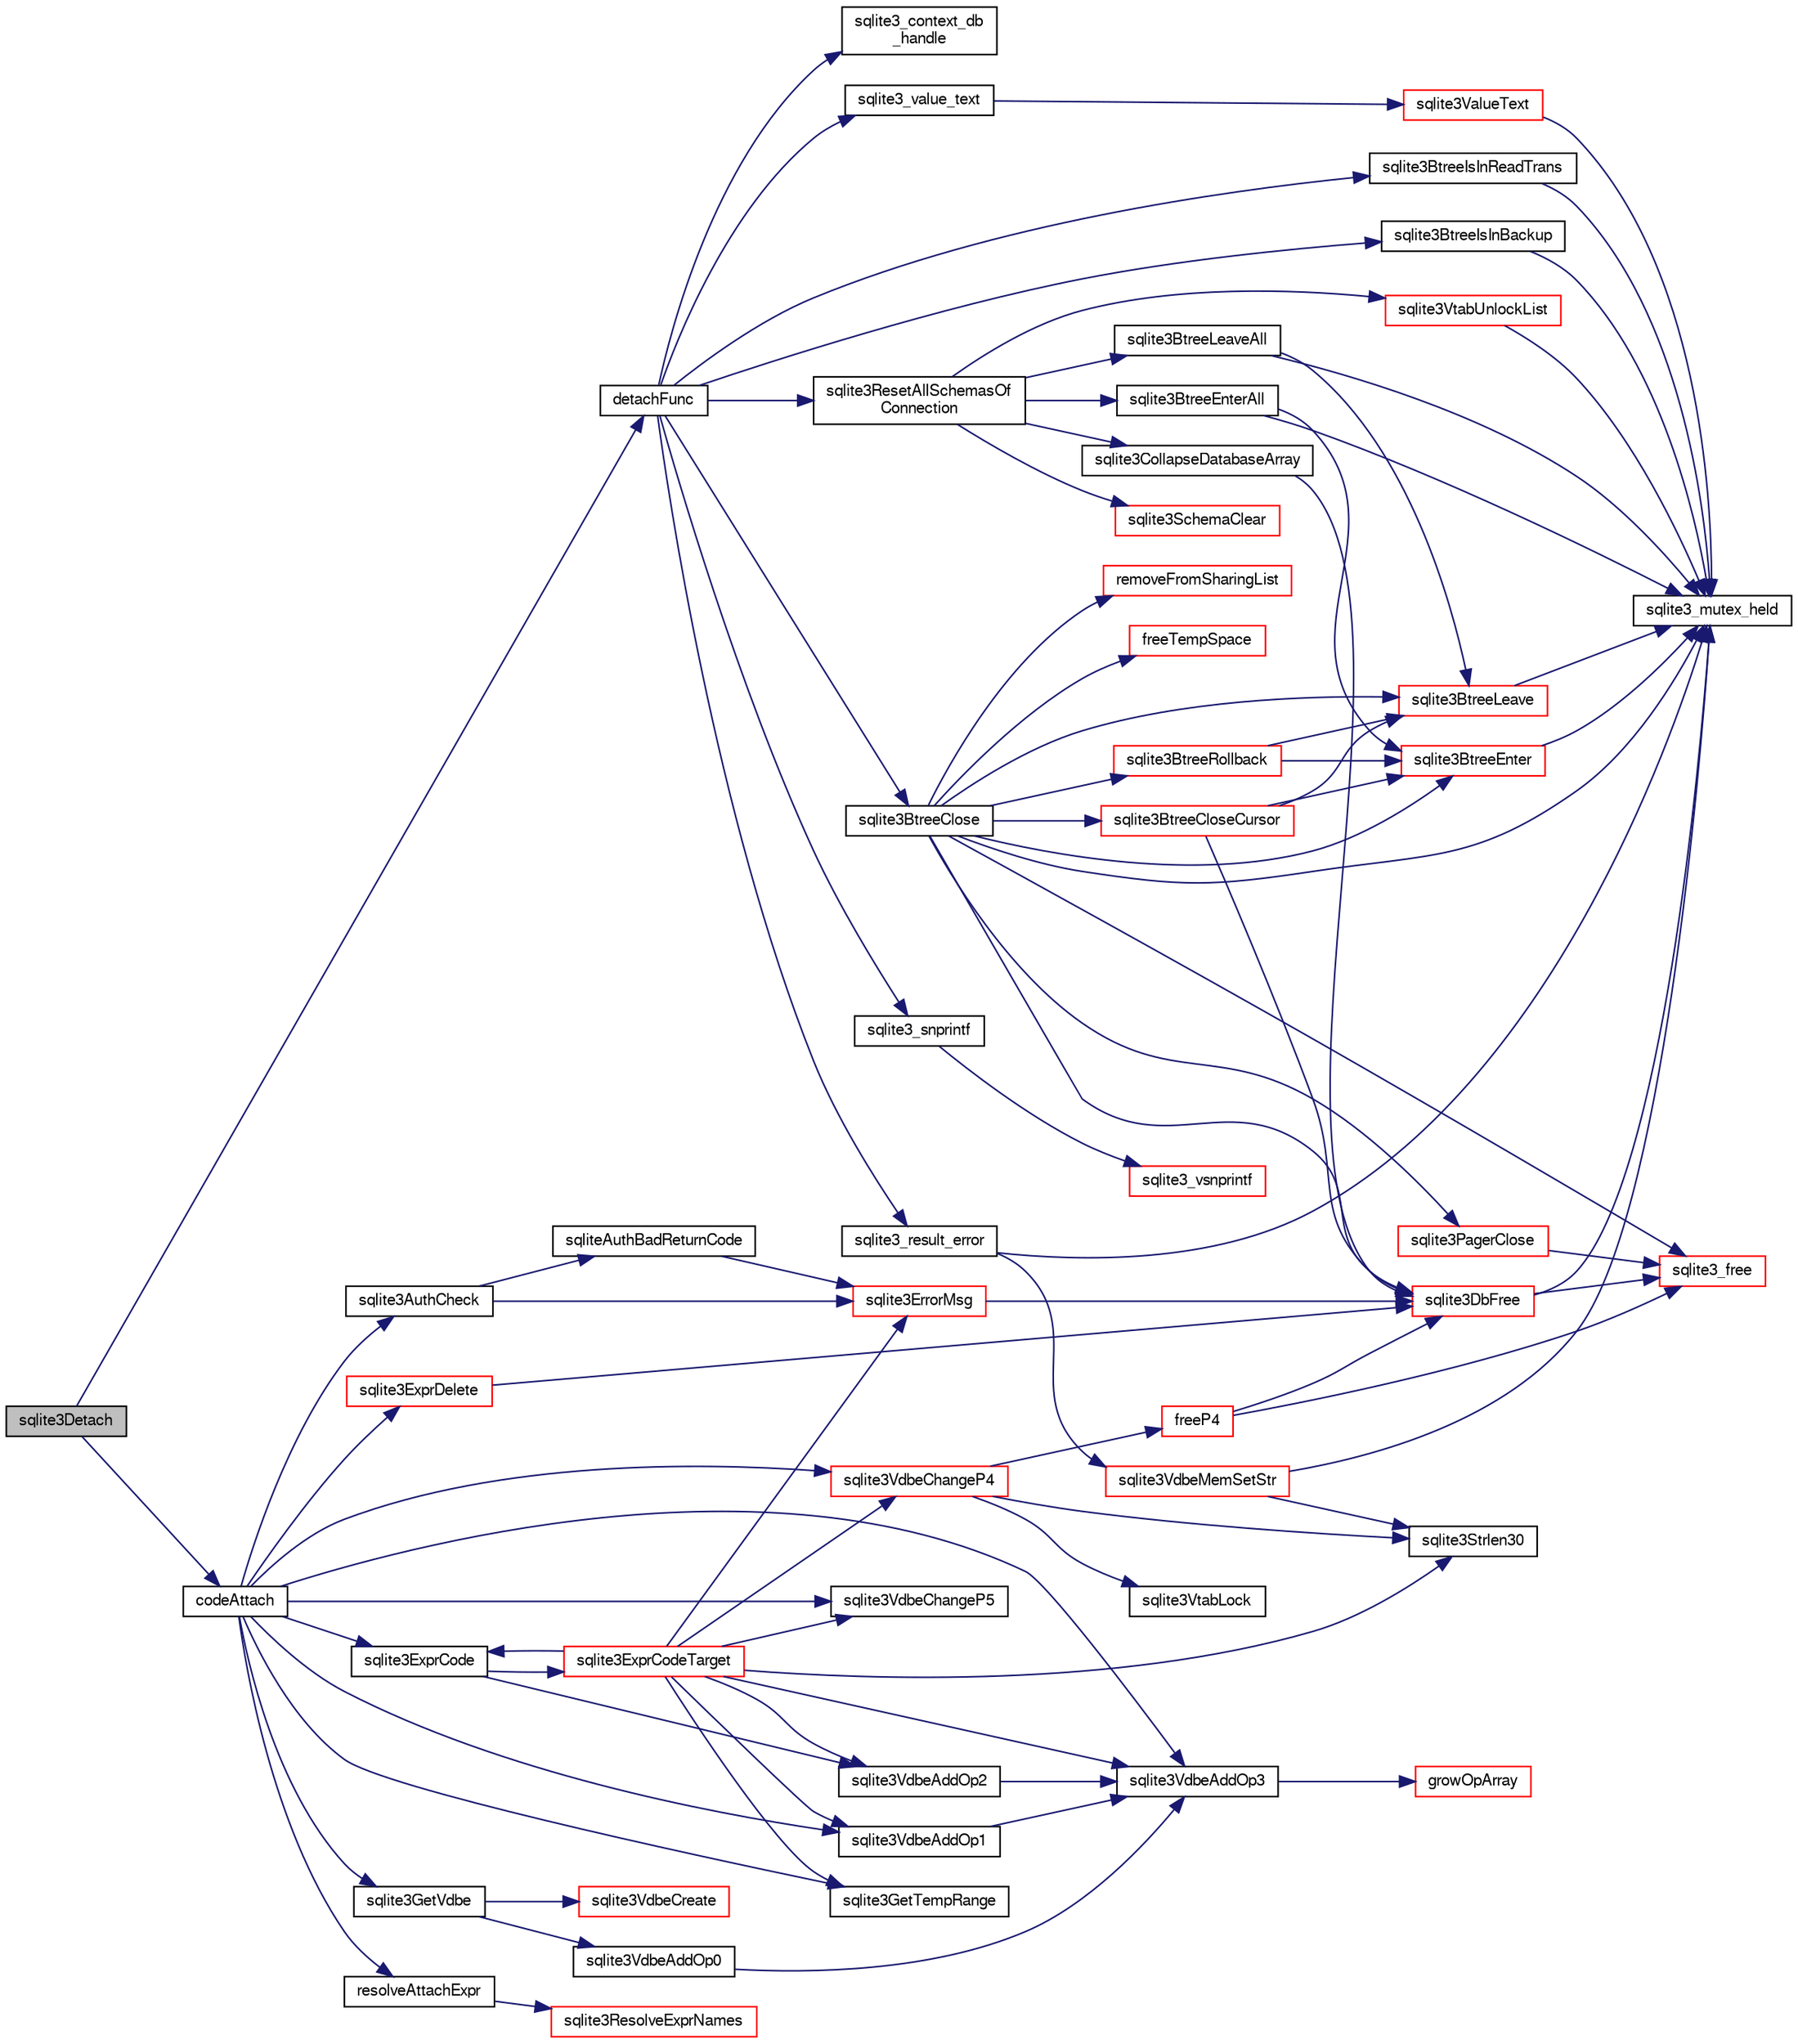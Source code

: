 digraph "sqlite3Detach"
{
  edge [fontname="FreeSans",fontsize="10",labelfontname="FreeSans",labelfontsize="10"];
  node [fontname="FreeSans",fontsize="10",shape=record];
  rankdir="LR";
  Node501496 [label="sqlite3Detach",height=0.2,width=0.4,color="black", fillcolor="grey75", style="filled", fontcolor="black"];
  Node501496 -> Node501497 [color="midnightblue",fontsize="10",style="solid",fontname="FreeSans"];
  Node501497 [label="detachFunc",height=0.2,width=0.4,color="black", fillcolor="white", style="filled",URL="$sqlite3_8c.html#a2b3dd04cb87abd088926ab0082a60b77"];
  Node501497 -> Node501498 [color="midnightblue",fontsize="10",style="solid",fontname="FreeSans"];
  Node501498 [label="sqlite3_value_text",height=0.2,width=0.4,color="black", fillcolor="white", style="filled",URL="$sqlite3_8c.html#aef2ace3239e6dd59c74110faa70f8171"];
  Node501498 -> Node501499 [color="midnightblue",fontsize="10",style="solid",fontname="FreeSans"];
  Node501499 [label="sqlite3ValueText",height=0.2,width=0.4,color="red", fillcolor="white", style="filled",URL="$sqlite3_8c.html#ad567a94e52d1adf81f4857fdba00a59b"];
  Node501499 -> Node501500 [color="midnightblue",fontsize="10",style="solid",fontname="FreeSans"];
  Node501500 [label="sqlite3_mutex_held",height=0.2,width=0.4,color="black", fillcolor="white", style="filled",URL="$sqlite3_8c.html#acf77da68932b6bc163c5e68547ecc3e7"];
  Node501497 -> Node501616 [color="midnightblue",fontsize="10",style="solid",fontname="FreeSans"];
  Node501616 [label="sqlite3_context_db\l_handle",height=0.2,width=0.4,color="black", fillcolor="white", style="filled",URL="$sqlite3_8c.html#a4b82e673c3dcc88c179e2bae5629fa60"];
  Node501497 -> Node501693 [color="midnightblue",fontsize="10",style="solid",fontname="FreeSans"];
  Node501693 [label="sqlite3_snprintf",height=0.2,width=0.4,color="black", fillcolor="white", style="filled",URL="$sqlite3_8c.html#aa2695a752e971577f5784122f2013c40"];
  Node501693 -> Node501694 [color="midnightblue",fontsize="10",style="solid",fontname="FreeSans"];
  Node501694 [label="sqlite3_vsnprintf",height=0.2,width=0.4,color="red", fillcolor="white", style="filled",URL="$sqlite3_8c.html#a0862c03aea71d62847e452aa655add42"];
  Node501497 -> Node501780 [color="midnightblue",fontsize="10",style="solid",fontname="FreeSans"];
  Node501780 [label="sqlite3BtreeIsInReadTrans",height=0.2,width=0.4,color="black", fillcolor="white", style="filled",URL="$sqlite3_8c.html#a042d03b5e23a171bdb511e326a06b663"];
  Node501780 -> Node501500 [color="midnightblue",fontsize="10",style="solid",fontname="FreeSans"];
  Node501497 -> Node501781 [color="midnightblue",fontsize="10",style="solid",fontname="FreeSans"];
  Node501781 [label="sqlite3BtreeIsInBackup",height=0.2,width=0.4,color="black", fillcolor="white", style="filled",URL="$sqlite3_8c.html#a4ad2890226605ffb8d4cbc85a1d1b74a"];
  Node501781 -> Node501500 [color="midnightblue",fontsize="10",style="solid",fontname="FreeSans"];
  Node501497 -> Node501782 [color="midnightblue",fontsize="10",style="solid",fontname="FreeSans"];
  Node501782 [label="sqlite3BtreeClose",height=0.2,width=0.4,color="black", fillcolor="white", style="filled",URL="$sqlite3_8c.html#a729b65009b66a99200496b09c124df01"];
  Node501782 -> Node501500 [color="midnightblue",fontsize="10",style="solid",fontname="FreeSans"];
  Node501782 -> Node501783 [color="midnightblue",fontsize="10",style="solid",fontname="FreeSans"];
  Node501783 [label="sqlite3BtreeEnter",height=0.2,width=0.4,color="red", fillcolor="white", style="filled",URL="$sqlite3_8c.html#afa05d700ca373993fe6b0525b867feff"];
  Node501783 -> Node501500 [color="midnightblue",fontsize="10",style="solid",fontname="FreeSans"];
  Node501782 -> Node501788 [color="midnightblue",fontsize="10",style="solid",fontname="FreeSans"];
  Node501788 [label="sqlite3BtreeCloseCursor",height=0.2,width=0.4,color="red", fillcolor="white", style="filled",URL="$sqlite3_8c.html#a7f494da0a512d247d690d6bc19397791"];
  Node501788 -> Node501783 [color="midnightblue",fontsize="10",style="solid",fontname="FreeSans"];
  Node501788 -> Node501519 [color="midnightblue",fontsize="10",style="solid",fontname="FreeSans"];
  Node501519 [label="sqlite3DbFree",height=0.2,width=0.4,color="red", fillcolor="white", style="filled",URL="$sqlite3_8c.html#ac70ab821a6607b4a1b909582dc37a069"];
  Node501519 -> Node501500 [color="midnightblue",fontsize="10",style="solid",fontname="FreeSans"];
  Node501519 -> Node501521 [color="midnightblue",fontsize="10",style="solid",fontname="FreeSans"];
  Node501521 [label="sqlite3_free",height=0.2,width=0.4,color="red", fillcolor="white", style="filled",URL="$sqlite3_8c.html#a6552349e36a8a691af5487999ab09519"];
  Node501788 -> Node501850 [color="midnightblue",fontsize="10",style="solid",fontname="FreeSans"];
  Node501850 [label="sqlite3BtreeLeave",height=0.2,width=0.4,color="red", fillcolor="white", style="filled",URL="$sqlite3_8c.html#a460e4f89d1aeef4b4d334cfe8165da89"];
  Node501850 -> Node501500 [color="midnightblue",fontsize="10",style="solid",fontname="FreeSans"];
  Node501782 -> Node501924 [color="midnightblue",fontsize="10",style="solid",fontname="FreeSans"];
  Node501924 [label="sqlite3BtreeRollback",height=0.2,width=0.4,color="red", fillcolor="white", style="filled",URL="$sqlite3_8c.html#a317473acdafdd688385c8954f09de186"];
  Node501924 -> Node501783 [color="midnightblue",fontsize="10",style="solid",fontname="FreeSans"];
  Node501924 -> Node501850 [color="midnightblue",fontsize="10",style="solid",fontname="FreeSans"];
  Node501782 -> Node501850 [color="midnightblue",fontsize="10",style="solid",fontname="FreeSans"];
  Node501782 -> Node501944 [color="midnightblue",fontsize="10",style="solid",fontname="FreeSans"];
  Node501944 [label="removeFromSharingList",height=0.2,width=0.4,color="red", fillcolor="white", style="filled",URL="$sqlite3_8c.html#a7b1a8df3e1fcfc9e69c19633f0d08af3"];
  Node501782 -> Node501945 [color="midnightblue",fontsize="10",style="solid",fontname="FreeSans"];
  Node501945 [label="sqlite3PagerClose",height=0.2,width=0.4,color="red", fillcolor="white", style="filled",URL="$sqlite3_8c.html#af94b1f96b60689fd09422cce2c85f53f"];
  Node501945 -> Node501521 [color="midnightblue",fontsize="10",style="solid",fontname="FreeSans"];
  Node501782 -> Node501519 [color="midnightblue",fontsize="10",style="solid",fontname="FreeSans"];
  Node501782 -> Node501976 [color="midnightblue",fontsize="10",style="solid",fontname="FreeSans"];
  Node501976 [label="freeTempSpace",height=0.2,width=0.4,color="red", fillcolor="white", style="filled",URL="$sqlite3_8c.html#aec277d601edd310860ca5a81c99ed411"];
  Node501782 -> Node501521 [color="midnightblue",fontsize="10",style="solid",fontname="FreeSans"];
  Node501497 -> Node501977 [color="midnightblue",fontsize="10",style="solid",fontname="FreeSans"];
  Node501977 [label="sqlite3ResetAllSchemasOf\lConnection",height=0.2,width=0.4,color="black", fillcolor="white", style="filled",URL="$sqlite3_8c.html#a2fc0d7e9d7e688a2a81ea4775dd12e33"];
  Node501977 -> Node501978 [color="midnightblue",fontsize="10",style="solid",fontname="FreeSans"];
  Node501978 [label="sqlite3BtreeEnterAll",height=0.2,width=0.4,color="black", fillcolor="white", style="filled",URL="$sqlite3_8c.html#a7e8c5e623a61d322d3622c3e6202d735"];
  Node501978 -> Node501500 [color="midnightblue",fontsize="10",style="solid",fontname="FreeSans"];
  Node501978 -> Node501783 [color="midnightblue",fontsize="10",style="solid",fontname="FreeSans"];
  Node501977 -> Node501979 [color="midnightblue",fontsize="10",style="solid",fontname="FreeSans"];
  Node501979 [label="sqlite3SchemaClear",height=0.2,width=0.4,color="red", fillcolor="white", style="filled",URL="$sqlite3_8c.html#a927c603430267e42c56ab38ca221322a"];
  Node501977 -> Node502013 [color="midnightblue",fontsize="10",style="solid",fontname="FreeSans"];
  Node502013 [label="sqlite3VtabUnlockList",height=0.2,width=0.4,color="red", fillcolor="white", style="filled",URL="$sqlite3_8c.html#a266b6e5487ec403a27fc6c6f852ff249"];
  Node502013 -> Node501500 [color="midnightblue",fontsize="10",style="solid",fontname="FreeSans"];
  Node501977 -> Node502141 [color="midnightblue",fontsize="10",style="solid",fontname="FreeSans"];
  Node502141 [label="sqlite3BtreeLeaveAll",height=0.2,width=0.4,color="black", fillcolor="white", style="filled",URL="$sqlite3_8c.html#a282e5f429eee8e0aebc7d18068ebccd2"];
  Node502141 -> Node501500 [color="midnightblue",fontsize="10",style="solid",fontname="FreeSans"];
  Node502141 -> Node501850 [color="midnightblue",fontsize="10",style="solid",fontname="FreeSans"];
  Node501977 -> Node502175 [color="midnightblue",fontsize="10",style="solid",fontname="FreeSans"];
  Node502175 [label="sqlite3CollapseDatabaseArray",height=0.2,width=0.4,color="black", fillcolor="white", style="filled",URL="$sqlite3_8c.html#aaa27b662e527cf1432dad05c49a389ce"];
  Node502175 -> Node501519 [color="midnightblue",fontsize="10",style="solid",fontname="FreeSans"];
  Node501497 -> Node501665 [color="midnightblue",fontsize="10",style="solid",fontname="FreeSans"];
  Node501665 [label="sqlite3_result_error",height=0.2,width=0.4,color="black", fillcolor="white", style="filled",URL="$sqlite3_8c.html#a577161e1b67908b94f47007aaa6ae4c4"];
  Node501665 -> Node501500 [color="midnightblue",fontsize="10",style="solid",fontname="FreeSans"];
  Node501665 -> Node501618 [color="midnightblue",fontsize="10",style="solid",fontname="FreeSans"];
  Node501618 [label="sqlite3VdbeMemSetStr",height=0.2,width=0.4,color="red", fillcolor="white", style="filled",URL="$sqlite3_8c.html#a9697bec7c3b512483638ea3646191d7d"];
  Node501618 -> Node501500 [color="midnightblue",fontsize="10",style="solid",fontname="FreeSans"];
  Node501618 -> Node501568 [color="midnightblue",fontsize="10",style="solid",fontname="FreeSans"];
  Node501568 [label="sqlite3Strlen30",height=0.2,width=0.4,color="black", fillcolor="white", style="filled",URL="$sqlite3_8c.html#a3dcd80ba41f1a308193dee74857b62a7"];
  Node501496 -> Node502452 [color="midnightblue",fontsize="10",style="solid",fontname="FreeSans"];
  Node502452 [label="codeAttach",height=0.2,width=0.4,color="black", fillcolor="white", style="filled",URL="$sqlite3_8c.html#ade4e9e30d828a19c191fdcb098676d5b"];
  Node502452 -> Node502453 [color="midnightblue",fontsize="10",style="solid",fontname="FreeSans"];
  Node502453 [label="resolveAttachExpr",height=0.2,width=0.4,color="black", fillcolor="white", style="filled",URL="$sqlite3_8c.html#a2b0ae2ee3fae38ccc805f582a9ce38f5"];
  Node502453 -> Node502454 [color="midnightblue",fontsize="10",style="solid",fontname="FreeSans"];
  Node502454 [label="sqlite3ResolveExprNames",height=0.2,width=0.4,color="red", fillcolor="white", style="filled",URL="$sqlite3_8c.html#a537cf717a3f847807d3a3fd65da636ad"];
  Node502452 -> Node502499 [color="midnightblue",fontsize="10",style="solid",fontname="FreeSans"];
  Node502499 [label="sqlite3AuthCheck",height=0.2,width=0.4,color="black", fillcolor="white", style="filled",URL="$sqlite3_8c.html#a83c75b8b7aa1c35301005be7ff1a8582"];
  Node502499 -> Node502018 [color="midnightblue",fontsize="10",style="solid",fontname="FreeSans"];
  Node502018 [label="sqlite3ErrorMsg",height=0.2,width=0.4,color="red", fillcolor="white", style="filled",URL="$sqlite3_8c.html#aee2798e173651adae0f9c85469f3457d"];
  Node502018 -> Node501519 [color="midnightblue",fontsize="10",style="solid",fontname="FreeSans"];
  Node502499 -> Node502494 [color="midnightblue",fontsize="10",style="solid",fontname="FreeSans"];
  Node502494 [label="sqliteAuthBadReturnCode",height=0.2,width=0.4,color="black", fillcolor="white", style="filled",URL="$sqlite3_8c.html#ad8fdda3ef346903a89e24dd825642bc1"];
  Node502494 -> Node502018 [color="midnightblue",fontsize="10",style="solid",fontname="FreeSans"];
  Node502452 -> Node502564 [color="midnightblue",fontsize="10",style="solid",fontname="FreeSans"];
  Node502564 [label="sqlite3GetVdbe",height=0.2,width=0.4,color="black", fillcolor="white", style="filled",URL="$sqlite3_8c.html#a76b721dcd00b0587308547594cb6c1f4"];
  Node502564 -> Node502565 [color="midnightblue",fontsize="10",style="solid",fontname="FreeSans"];
  Node502565 [label="sqlite3VdbeCreate",height=0.2,width=0.4,color="red", fillcolor="white", style="filled",URL="$sqlite3_8c.html#a7778fbbc1a7b677f680ce0afc44a88e2"];
  Node502564 -> Node502566 [color="midnightblue",fontsize="10",style="solid",fontname="FreeSans"];
  Node502566 [label="sqlite3VdbeAddOp0",height=0.2,width=0.4,color="black", fillcolor="white", style="filled",URL="$sqlite3_8c.html#a0aefd237fc1d629f3a3d3d454ced408a"];
  Node502566 -> Node502567 [color="midnightblue",fontsize="10",style="solid",fontname="FreeSans"];
  Node502567 [label="sqlite3VdbeAddOp3",height=0.2,width=0.4,color="black", fillcolor="white", style="filled",URL="$sqlite3_8c.html#a29b4560b019211a73e1478cec7468345"];
  Node502567 -> Node502568 [color="midnightblue",fontsize="10",style="solid",fontname="FreeSans"];
  Node502568 [label="growOpArray",height=0.2,width=0.4,color="red", fillcolor="white", style="filled",URL="$sqlite3_8c.html#adb00b9ead01ffe0d757d5a6d0853ada5"];
  Node502452 -> Node502569 [color="midnightblue",fontsize="10",style="solid",fontname="FreeSans"];
  Node502569 [label="sqlite3GetTempRange",height=0.2,width=0.4,color="black", fillcolor="white", style="filled",URL="$sqlite3_8c.html#a75c8f9ab8d6f3d1dfe6fe777928fba61"];
  Node502452 -> Node502570 [color="midnightblue",fontsize="10",style="solid",fontname="FreeSans"];
  Node502570 [label="sqlite3ExprCode",height=0.2,width=0.4,color="black", fillcolor="white", style="filled",URL="$sqlite3_8c.html#a75f270fb0b111b86924cca4ea507b417"];
  Node502570 -> Node502571 [color="midnightblue",fontsize="10",style="solid",fontname="FreeSans"];
  Node502571 [label="sqlite3VdbeAddOp2",height=0.2,width=0.4,color="black", fillcolor="white", style="filled",URL="$sqlite3_8c.html#ae87204d7b069da19e4db0404c6deaae5"];
  Node502571 -> Node502567 [color="midnightblue",fontsize="10",style="solid",fontname="FreeSans"];
  Node502570 -> Node502572 [color="midnightblue",fontsize="10",style="solid",fontname="FreeSans"];
  Node502572 [label="sqlite3ExprCodeTarget",height=0.2,width=0.4,color="red", fillcolor="white", style="filled",URL="$sqlite3_8c.html#a4f308397a0a3ed299ed31aaa1ae2a293"];
  Node502572 -> Node502567 [color="midnightblue",fontsize="10",style="solid",fontname="FreeSans"];
  Node502572 -> Node502571 [color="midnightblue",fontsize="10",style="solid",fontname="FreeSans"];
  Node502572 -> Node501568 [color="midnightblue",fontsize="10",style="solid",fontname="FreeSans"];
  Node502572 -> Node502586 [color="midnightblue",fontsize="10",style="solid",fontname="FreeSans"];
  Node502586 [label="sqlite3VdbeChangeP4",height=0.2,width=0.4,color="red", fillcolor="white", style="filled",URL="$sqlite3_8c.html#add0d891a062d044a0c7e6fc072702830"];
  Node502586 -> Node502031 [color="midnightblue",fontsize="10",style="solid",fontname="FreeSans"];
  Node502031 [label="freeP4",height=0.2,width=0.4,color="red", fillcolor="white", style="filled",URL="$sqlite3_8c.html#aa1ec8debef2a9be5fe36a3082fd3e0f9"];
  Node502031 -> Node501519 [color="midnightblue",fontsize="10",style="solid",fontname="FreeSans"];
  Node502031 -> Node501521 [color="midnightblue",fontsize="10",style="solid",fontname="FreeSans"];
  Node502586 -> Node502425 [color="midnightblue",fontsize="10",style="solid",fontname="FreeSans"];
  Node502425 [label="sqlite3VtabLock",height=0.2,width=0.4,color="black", fillcolor="white", style="filled",URL="$sqlite3_8c.html#aa2b6bcc2ba2b313da4b72e6b0d83dea6"];
  Node502586 -> Node501568 [color="midnightblue",fontsize="10",style="solid",fontname="FreeSans"];
  Node502572 -> Node502587 [color="midnightblue",fontsize="10",style="solid",fontname="FreeSans"];
  Node502587 [label="sqlite3VdbeAddOp1",height=0.2,width=0.4,color="black", fillcolor="white", style="filled",URL="$sqlite3_8c.html#a6207112b1851d7e7d76e887ef6d72d5a"];
  Node502587 -> Node502567 [color="midnightblue",fontsize="10",style="solid",fontname="FreeSans"];
  Node502572 -> Node502018 [color="midnightblue",fontsize="10",style="solid",fontname="FreeSans"];
  Node502572 -> Node502570 [color="midnightblue",fontsize="10",style="solid",fontname="FreeSans"];
  Node502572 -> Node502569 [color="midnightblue",fontsize="10",style="solid",fontname="FreeSans"];
  Node502572 -> Node502588 [color="midnightblue",fontsize="10",style="solid",fontname="FreeSans"];
  Node502588 [label="sqlite3VdbeChangeP5",height=0.2,width=0.4,color="black", fillcolor="white", style="filled",URL="$sqlite3_8c.html#a4dde2e4087eda945511b05d667050740"];
  Node502452 -> Node502567 [color="midnightblue",fontsize="10",style="solid",fontname="FreeSans"];
  Node502452 -> Node502588 [color="midnightblue",fontsize="10",style="solid",fontname="FreeSans"];
  Node502452 -> Node502586 [color="midnightblue",fontsize="10",style="solid",fontname="FreeSans"];
  Node502452 -> Node502587 [color="midnightblue",fontsize="10",style="solid",fontname="FreeSans"];
  Node502452 -> Node501984 [color="midnightblue",fontsize="10",style="solid",fontname="FreeSans"];
  Node501984 [label="sqlite3ExprDelete",height=0.2,width=0.4,color="red", fillcolor="white", style="filled",URL="$sqlite3_8c.html#ae4e21ab5918e0428fbaa9e615dceb309"];
  Node501984 -> Node501519 [color="midnightblue",fontsize="10",style="solid",fontname="FreeSans"];
}
